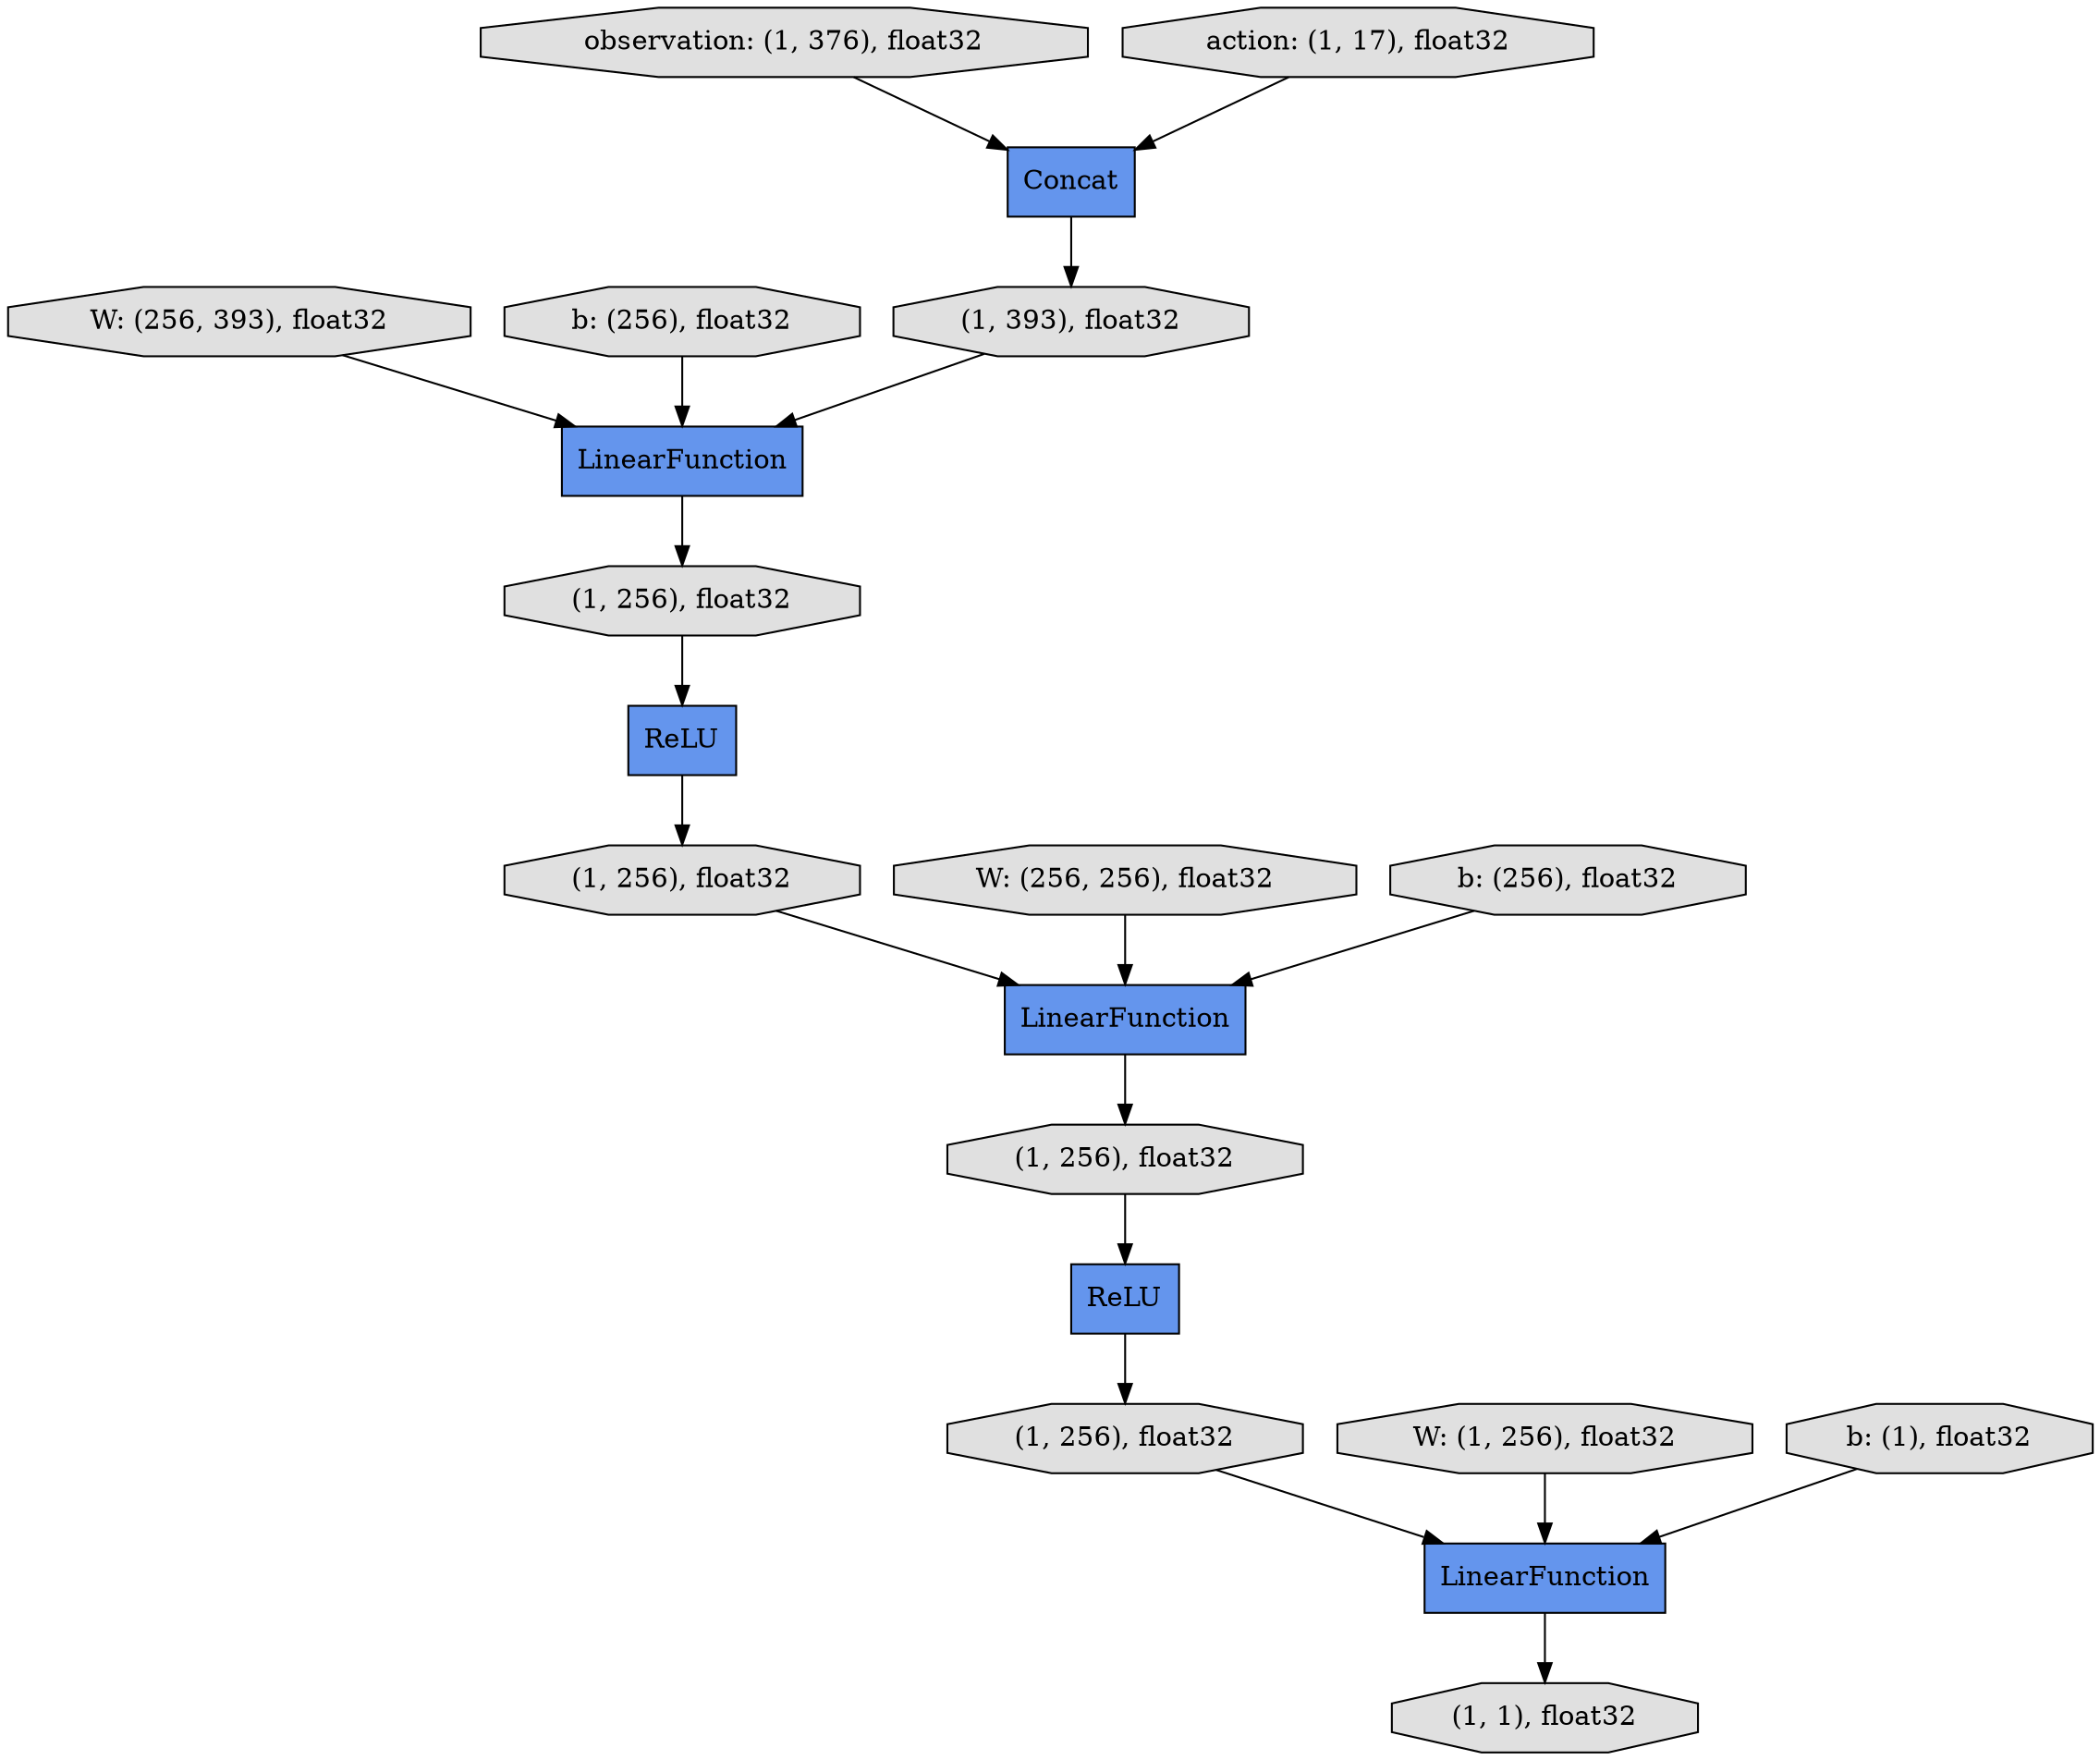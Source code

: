 digraph graphname{rankdir=TB;69325545992 [label="W: (256, 393), float32",shape="octagon",fillcolor="#E0E0E0",style="filled"];69326374448 [label="(1, 256), float32",shape="octagon",fillcolor="#E0E0E0",style="filled"];69326372936 [label="LinearFunction",shape="record",fillcolor="#6495ED",style="filled"];69325546608 [label="W: (256, 256), float32",shape="octagon",fillcolor="#E0E0E0",style="filled"];69325549184 [label="Concat",shape="record",fillcolor="#6495ED",style="filled"];69326375064 [label="(1, 256), float32",shape="octagon",fillcolor="#E0E0E0",style="filled"];4505798304 [label="ReLU",shape="record",fillcolor="#6495ED",style="filled"];69325548680 [label="observation: (1, 376), float32",shape="octagon",fillcolor="#E0E0E0",style="filled"];69326375344 [label="LinearFunction",shape="record",fillcolor="#6495ED",style="filled"];69325547224 [label="W: (1, 256), float32",shape="octagon",fillcolor="#E0E0E0",style="filled"];69325546216 [label="b: (256), float32",shape="octagon",fillcolor="#E0E0E0",style="filled"];69325548792 [label="action: (1, 17), float32",shape="octagon",fillcolor="#E0E0E0",style="filled"];69326373160 [label="LinearFunction",shape="record",fillcolor="#6495ED",style="filled"];69326374728 [label="ReLU",shape="record",fillcolor="#6495ED",style="filled"];69326373720 [label="(1, 256), float32",shape="octagon",fillcolor="#E0E0E0",style="filled"];69325546832 [label="b: (256), float32",shape="octagon",fillcolor="#E0E0E0",style="filled"];69326375232 [label="(1, 256), float32",shape="octagon",fillcolor="#E0E0E0",style="filled"];34809226128 [label="(1, 393), float32",shape="octagon",fillcolor="#E0E0E0",style="filled"];69325547448 [label="b: (1), float32",shape="octagon",fillcolor="#E0E0E0",style="filled"];69326374896 [label="(1, 1), float32",shape="octagon",fillcolor="#E0E0E0",style="filled"];69325549184 -> 34809226128;69326373720 -> 69326374728;69326375064 -> 69326375344;69326374728 -> 69326374448;69326375344 -> 69326373720;69325546832 -> 69326375344;69325546608 -> 69326375344;69325547448 -> 69326373160;34809226128 -> 69326372936;69325546216 -> 69326372936;69326375232 -> 4505798304;69326374448 -> 69326373160;69325548680 -> 69325549184;69325547224 -> 69326373160;69325548792 -> 69325549184;69325545992 -> 69326372936;69326373160 -> 69326374896;69326372936 -> 69326375232;4505798304 -> 69326375064;}